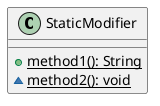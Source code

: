 @startuml
class StaticModifier{
{method}{static} +method1(): String
{method}{static} ~method2(): void
}
@enduml
